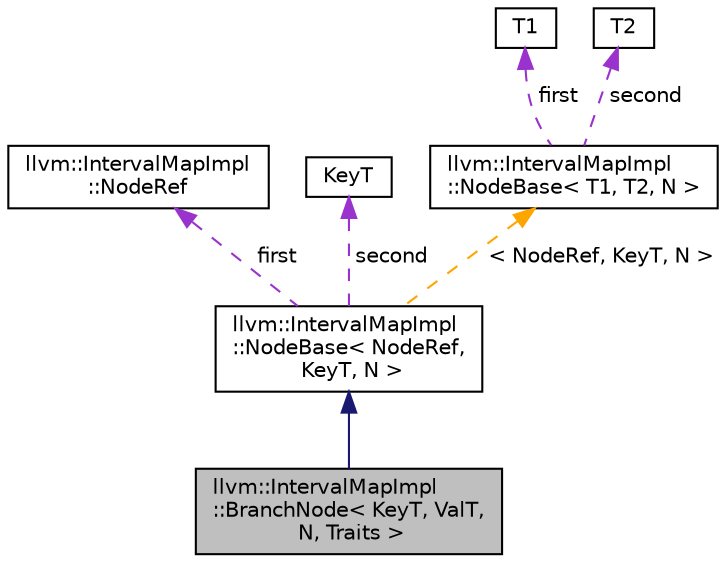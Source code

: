 digraph "llvm::IntervalMapImpl::BranchNode&lt; KeyT, ValT, N, Traits &gt;"
{
 // LATEX_PDF_SIZE
  bgcolor="transparent";
  edge [fontname="Helvetica",fontsize="10",labelfontname="Helvetica",labelfontsize="10"];
  node [fontname="Helvetica",fontsize="10",shape="box"];
  Node1 [label="llvm::IntervalMapImpl\l::BranchNode\< KeyT, ValT,\l N, Traits \>",height=0.2,width=0.4,color="black", fillcolor="grey75", style="filled", fontcolor="black",tooltip=" "];
  Node2 -> Node1 [dir="back",color="midnightblue",fontsize="10",style="solid",fontname="Helvetica"];
  Node2 [label="llvm::IntervalMapImpl\l::NodeBase\< NodeRef,\l KeyT, N \>",height=0.2,width=0.4,color="black",URL="$classllvm_1_1IntervalMapImpl_1_1NodeBase.html",tooltip=" "];
  Node3 -> Node2 [dir="back",color="darkorchid3",fontsize="10",style="dashed",label=" first" ,fontname="Helvetica"];
  Node3 [label="llvm::IntervalMapImpl\l::NodeRef",height=0.2,width=0.4,color="black",URL="$classllvm_1_1IntervalMapImpl_1_1NodeRef.html",tooltip=" "];
  Node4 -> Node2 [dir="back",color="darkorchid3",fontsize="10",style="dashed",label=" second" ,fontname="Helvetica"];
  Node4 [label="KeyT",height=0.2,width=0.4,color="black",URL="$classKeyT.html",tooltip=" "];
  Node5 -> Node2 [dir="back",color="orange",fontsize="10",style="dashed",label=" \< NodeRef, KeyT, N \>" ,fontname="Helvetica"];
  Node5 [label="llvm::IntervalMapImpl\l::NodeBase\< T1, T2, N \>",height=0.2,width=0.4,color="black",URL="$classllvm_1_1IntervalMapImpl_1_1NodeBase.html",tooltip=" "];
  Node6 -> Node5 [dir="back",color="darkorchid3",fontsize="10",style="dashed",label=" first" ,fontname="Helvetica"];
  Node6 [label="T1",height=0.2,width=0.4,color="black",tooltip=" "];
  Node7 -> Node5 [dir="back",color="darkorchid3",fontsize="10",style="dashed",label=" second" ,fontname="Helvetica"];
  Node7 [label="T2",height=0.2,width=0.4,color="black",tooltip=" "];
}
